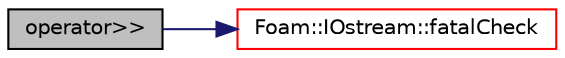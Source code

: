 digraph "operator&gt;&gt;"
{
  bgcolor="transparent";
  edge [fontname="Helvetica",fontsize="10",labelfontname="Helvetica",labelfontsize="10"];
  node [fontname="Helvetica",fontsize="10",shape=record];
  rankdir="LR";
  Node126573 [label="operator\>\>",height=0.2,width=0.4,color="black", fillcolor="grey75", style="filled", fontcolor="black"];
  Node126573 -> Node126574 [color="midnightblue",fontsize="10",style="solid",fontname="Helvetica"];
  Node126574 [label="Foam::IOstream::fatalCheck",height=0.2,width=0.4,color="red",URL="$a27333.html#a52992bb0e37fe2a5e8f62f37ad234663",tooltip="Check IOstream status for given operation. "];
}
